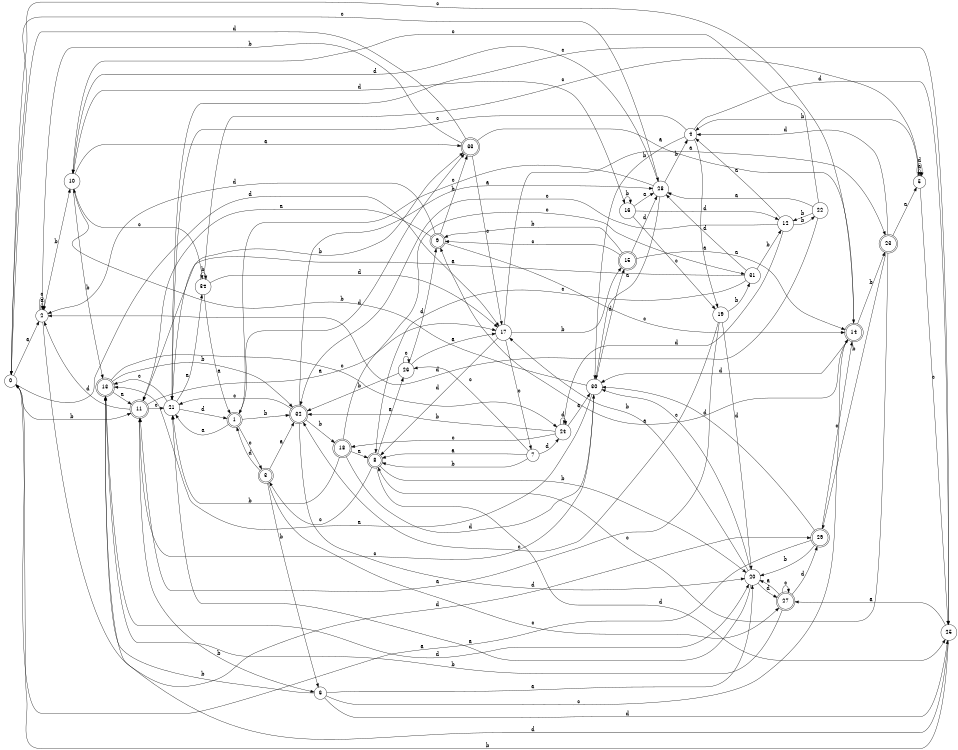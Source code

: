 digraph n28_5 {
__start0 [label="" shape="none"];

rankdir=LR;
size="8,5";

s0 [style="filled", color="black", fillcolor="white" shape="circle", label="0"];
s1 [style="rounded,filled", color="black", fillcolor="white" shape="doublecircle", label="1"];
s2 [style="filled", color="black", fillcolor="white" shape="circle", label="2"];
s3 [style="rounded,filled", color="black", fillcolor="white" shape="doublecircle", label="3"];
s4 [style="filled", color="black", fillcolor="white" shape="circle", label="4"];
s5 [style="filled", color="black", fillcolor="white" shape="circle", label="5"];
s6 [style="filled", color="black", fillcolor="white" shape="circle", label="6"];
s7 [style="filled", color="black", fillcolor="white" shape="circle", label="7"];
s8 [style="rounded,filled", color="black", fillcolor="white" shape="doublecircle", label="8"];
s9 [style="rounded,filled", color="black", fillcolor="white" shape="doublecircle", label="9"];
s10 [style="filled", color="black", fillcolor="white" shape="circle", label="10"];
s11 [style="rounded,filled", color="black", fillcolor="white" shape="doublecircle", label="11"];
s12 [style="filled", color="black", fillcolor="white" shape="circle", label="12"];
s13 [style="rounded,filled", color="black", fillcolor="white" shape="doublecircle", label="13"];
s14 [style="rounded,filled", color="black", fillcolor="white" shape="doublecircle", label="14"];
s15 [style="rounded,filled", color="black", fillcolor="white" shape="doublecircle", label="15"];
s16 [style="filled", color="black", fillcolor="white" shape="circle", label="16"];
s17 [style="filled", color="black", fillcolor="white" shape="circle", label="17"];
s18 [style="rounded,filled", color="black", fillcolor="white" shape="doublecircle", label="18"];
s19 [style="filled", color="black", fillcolor="white" shape="circle", label="19"];
s20 [style="filled", color="black", fillcolor="white" shape="circle", label="20"];
s21 [style="filled", color="black", fillcolor="white" shape="circle", label="21"];
s22 [style="filled", color="black", fillcolor="white" shape="circle", label="22"];
s23 [style="rounded,filled", color="black", fillcolor="white" shape="doublecircle", label="23"];
s24 [style="filled", color="black", fillcolor="white" shape="circle", label="24"];
s25 [style="filled", color="black", fillcolor="white" shape="circle", label="25"];
s26 [style="filled", color="black", fillcolor="white" shape="circle", label="26"];
s27 [style="rounded,filled", color="black", fillcolor="white" shape="doublecircle", label="27"];
s28 [style="filled", color="black", fillcolor="white" shape="circle", label="28"];
s29 [style="rounded,filled", color="black", fillcolor="white" shape="doublecircle", label="29"];
s30 [style="filled", color="black", fillcolor="white" shape="circle", label="30"];
s31 [style="filled", color="black", fillcolor="white" shape="circle", label="31"];
s32 [style="rounded,filled", color="black", fillcolor="white" shape="doublecircle", label="32"];
s33 [style="rounded,filled", color="black", fillcolor="white" shape="doublecircle", label="33"];
s34 [style="filled", color="black", fillcolor="white" shape="circle", label="34"];
s0 -> s2 [label="a"];
s0 -> s11 [label="b"];
s0 -> s28 [label="c"];
s0 -> s17 [label="d"];
s1 -> s21 [label="a"];
s1 -> s32 [label="b"];
s1 -> s3 [label="c"];
s1 -> s33 [label="d"];
s2 -> s2 [label="a"];
s2 -> s10 [label="b"];
s2 -> s2 [label="c"];
s2 -> s29 [label="d"];
s3 -> s32 [label="a"];
s3 -> s6 [label="b"];
s3 -> s27 [label="c"];
s3 -> s1 [label="d"];
s4 -> s19 [label="a"];
s4 -> s30 [label="b"];
s4 -> s21 [label="c"];
s4 -> s25 [label="d"];
s5 -> s5 [label="a"];
s5 -> s4 [label="b"];
s5 -> s25 [label="c"];
s5 -> s5 [label="d"];
s6 -> s20 [label="a"];
s6 -> s13 [label="b"];
s6 -> s14 [label="c"];
s6 -> s25 [label="d"];
s7 -> s8 [label="a"];
s7 -> s8 [label="b"];
s7 -> s26 [label="c"];
s7 -> s24 [label="d"];
s8 -> s26 [label="a"];
s8 -> s20 [label="b"];
s8 -> s3 [label="c"];
s8 -> s25 [label="d"];
s9 -> s11 [label="a"];
s9 -> s33 [label="b"];
s9 -> s14 [label="c"];
s9 -> s2 [label="d"];
s10 -> s33 [label="a"];
s10 -> s13 [label="b"];
s10 -> s34 [label="c"];
s10 -> s16 [label="d"];
s11 -> s17 [label="a"];
s11 -> s6 [label="b"];
s11 -> s21 [label="c"];
s11 -> s2 [label="d"];
s12 -> s4 [label="a"];
s12 -> s22 [label="b"];
s12 -> s32 [label="c"];
s12 -> s24 [label="d"];
s13 -> s11 [label="a"];
s13 -> s32 [label="b"];
s13 -> s24 [label="c"];
s13 -> s20 [label="d"];
s14 -> s9 [label="a"];
s14 -> s23 [label="b"];
s14 -> s0 [label="c"];
s14 -> s30 [label="d"];
s15 -> s14 [label="a"];
s15 -> s9 [label="b"];
s15 -> s9 [label="c"];
s15 -> s28 [label="d"];
s16 -> s28 [label="a"];
s16 -> s16 [label="b"];
s16 -> s19 [label="c"];
s16 -> s12 [label="d"];
s17 -> s23 [label="a"];
s17 -> s15 [label="b"];
s17 -> s7 [label="c"];
s17 -> s8 [label="d"];
s18 -> s8 [label="a"];
s18 -> s21 [label="b"];
s18 -> s31 [label="c"];
s18 -> s30 [label="d"];
s19 -> s11 [label="a"];
s19 -> s31 [label="b"];
s19 -> s32 [label="c"];
s19 -> s20 [label="d"];
s20 -> s21 [label="a"];
s20 -> s17 [label="b"];
s20 -> s30 [label="c"];
s20 -> s27 [label="d"];
s21 -> s34 [label="a"];
s21 -> s33 [label="b"];
s21 -> s13 [label="c"];
s21 -> s1 [label="d"];
s22 -> s28 [label="a"];
s22 -> s12 [label="b"];
s22 -> s10 [label="c"];
s22 -> s2 [label="d"];
s23 -> s5 [label="a"];
s23 -> s29 [label="b"];
s23 -> s8 [label="c"];
s23 -> s4 [label="d"];
s24 -> s30 [label="a"];
s24 -> s32 [label="b"];
s24 -> s18 [label="c"];
s24 -> s24 [label="d"];
s25 -> s27 [label="a"];
s25 -> s0 [label="b"];
s25 -> s21 [label="c"];
s25 -> s13 [label="d"];
s26 -> s17 [label="a"];
s26 -> s32 [label="b"];
s26 -> s26 [label="c"];
s26 -> s9 [label="d"];
s27 -> s20 [label="a"];
s27 -> s13 [label="b"];
s27 -> s27 [label="c"];
s27 -> s29 [label="d"];
s28 -> s30 [label="a"];
s28 -> s4 [label="b"];
s28 -> s1 [label="c"];
s28 -> s10 [label="d"];
s29 -> s0 [label="a"];
s29 -> s20 [label="b"];
s29 -> s14 [label="c"];
s29 -> s30 [label="d"];
s30 -> s13 [label="a"];
s30 -> s10 [label="b"];
s30 -> s11 [label="c"];
s30 -> s15 [label="d"];
s31 -> s11 [label="a"];
s31 -> s12 [label="b"];
s31 -> s8 [label="c"];
s31 -> s28 [label="d"];
s32 -> s28 [label="a"];
s32 -> s18 [label="b"];
s32 -> s21 [label="c"];
s32 -> s20 [label="d"];
s33 -> s14 [label="a"];
s33 -> s2 [label="b"];
s33 -> s17 [label="c"];
s33 -> s0 [label="d"];
s34 -> s1 [label="a"];
s34 -> s34 [label="b"];
s34 -> s5 [label="c"];
s34 -> s17 [label="d"];

}